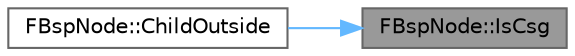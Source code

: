 digraph "FBspNode::IsCsg"
{
 // INTERACTIVE_SVG=YES
 // LATEX_PDF_SIZE
  bgcolor="transparent";
  edge [fontname=Helvetica,fontsize=10,labelfontname=Helvetica,labelfontsize=10];
  node [fontname=Helvetica,fontsize=10,shape=box,height=0.2,width=0.4];
  rankdir="RL";
  Node1 [id="Node000001",label="FBspNode::IsCsg",height=0.2,width=0.4,color="gray40", fillcolor="grey60", style="filled", fontcolor="black",tooltip=" "];
  Node1 -> Node2 [id="edge1_Node000001_Node000002",dir="back",color="steelblue1",style="solid",tooltip=" "];
  Node2 [id="Node000002",label="FBspNode::ChildOutside",height=0.2,width=0.4,color="grey40", fillcolor="white", style="filled",URL="$d5/d84/structFBspNode.html#ace876f8bebf6bfc613edf06be6e186b0",tooltip=" "];
}
